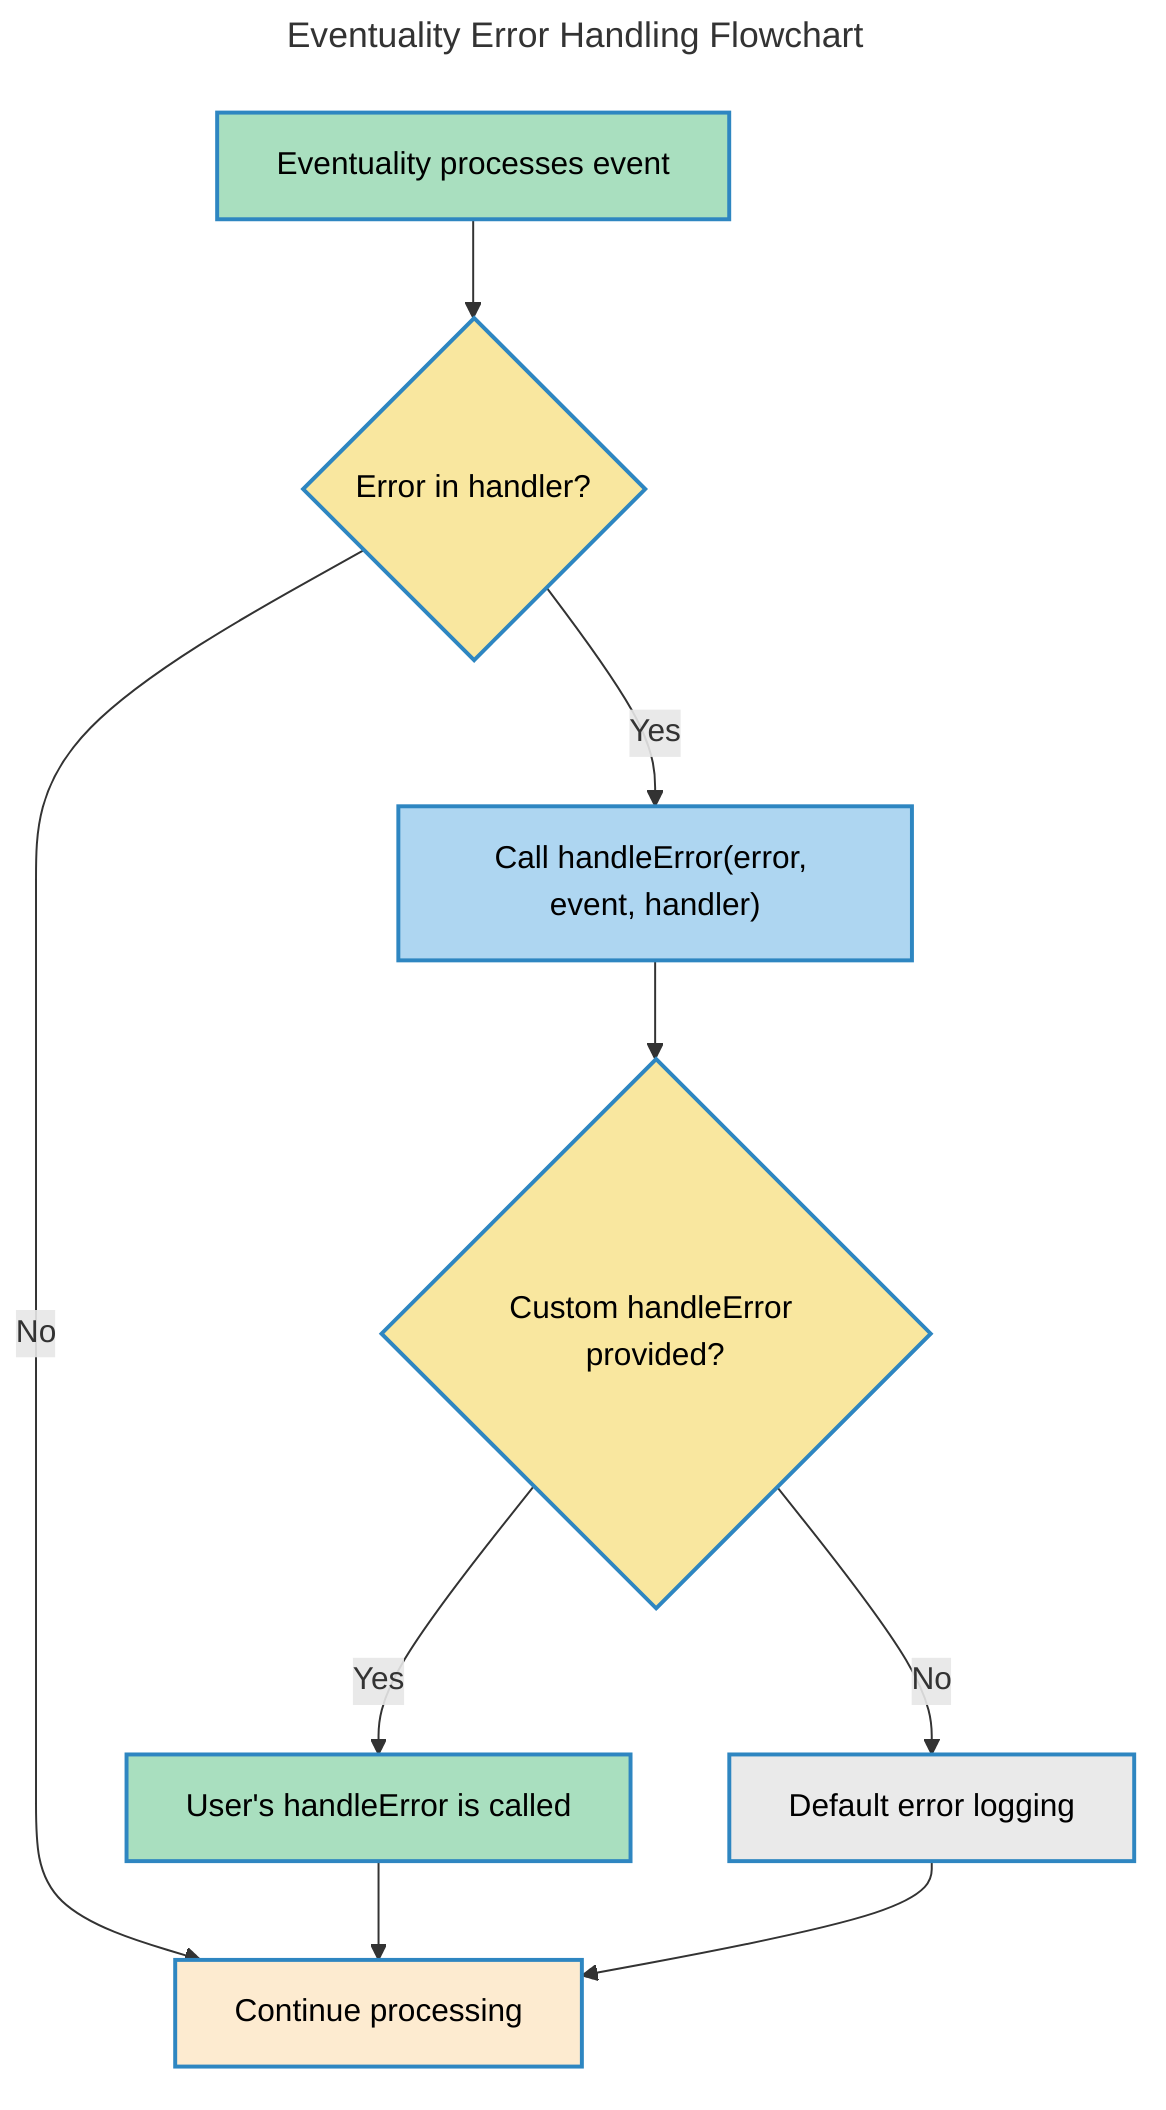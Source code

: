 ---
title: Eventuality Error Handling Flowchart
---
flowchart TD
    A["Eventuality processes event"] --> B{"Error in handler?"}
    B -- "Yes" --> C["Call handleError(error, event, handler)"]
    C --> D{"Custom handleError provided?"}
    D -- "Yes" --> E["User's handleError is called"]
    D -- "No" --> F["Default error logging"]
    B -- "No" --> G["Continue processing"]
    E --> G
    F --> G
    style A fill:#A9DFBF,stroke:#2E86C1,stroke-width:2px,color:#000
    style B fill:#F9E79F,stroke:#2E86C1,stroke-width:2px,color:#000
    style C fill:#AED6F1,stroke:#2E86C1,stroke-width:2px,color:#000
    style D fill:#F9E79F,stroke:#2E86C1,stroke-width:2px,color:#000
    style E fill:#A9DFBF,stroke:#2E86C1,stroke-width:2px,color:#000
    style F fill:#EAEAEA,stroke:#2E86C1,stroke-width:2px,color:#000
    style G fill:#FDEBD0,stroke:#2E86C1,stroke-width:2px,color:#000